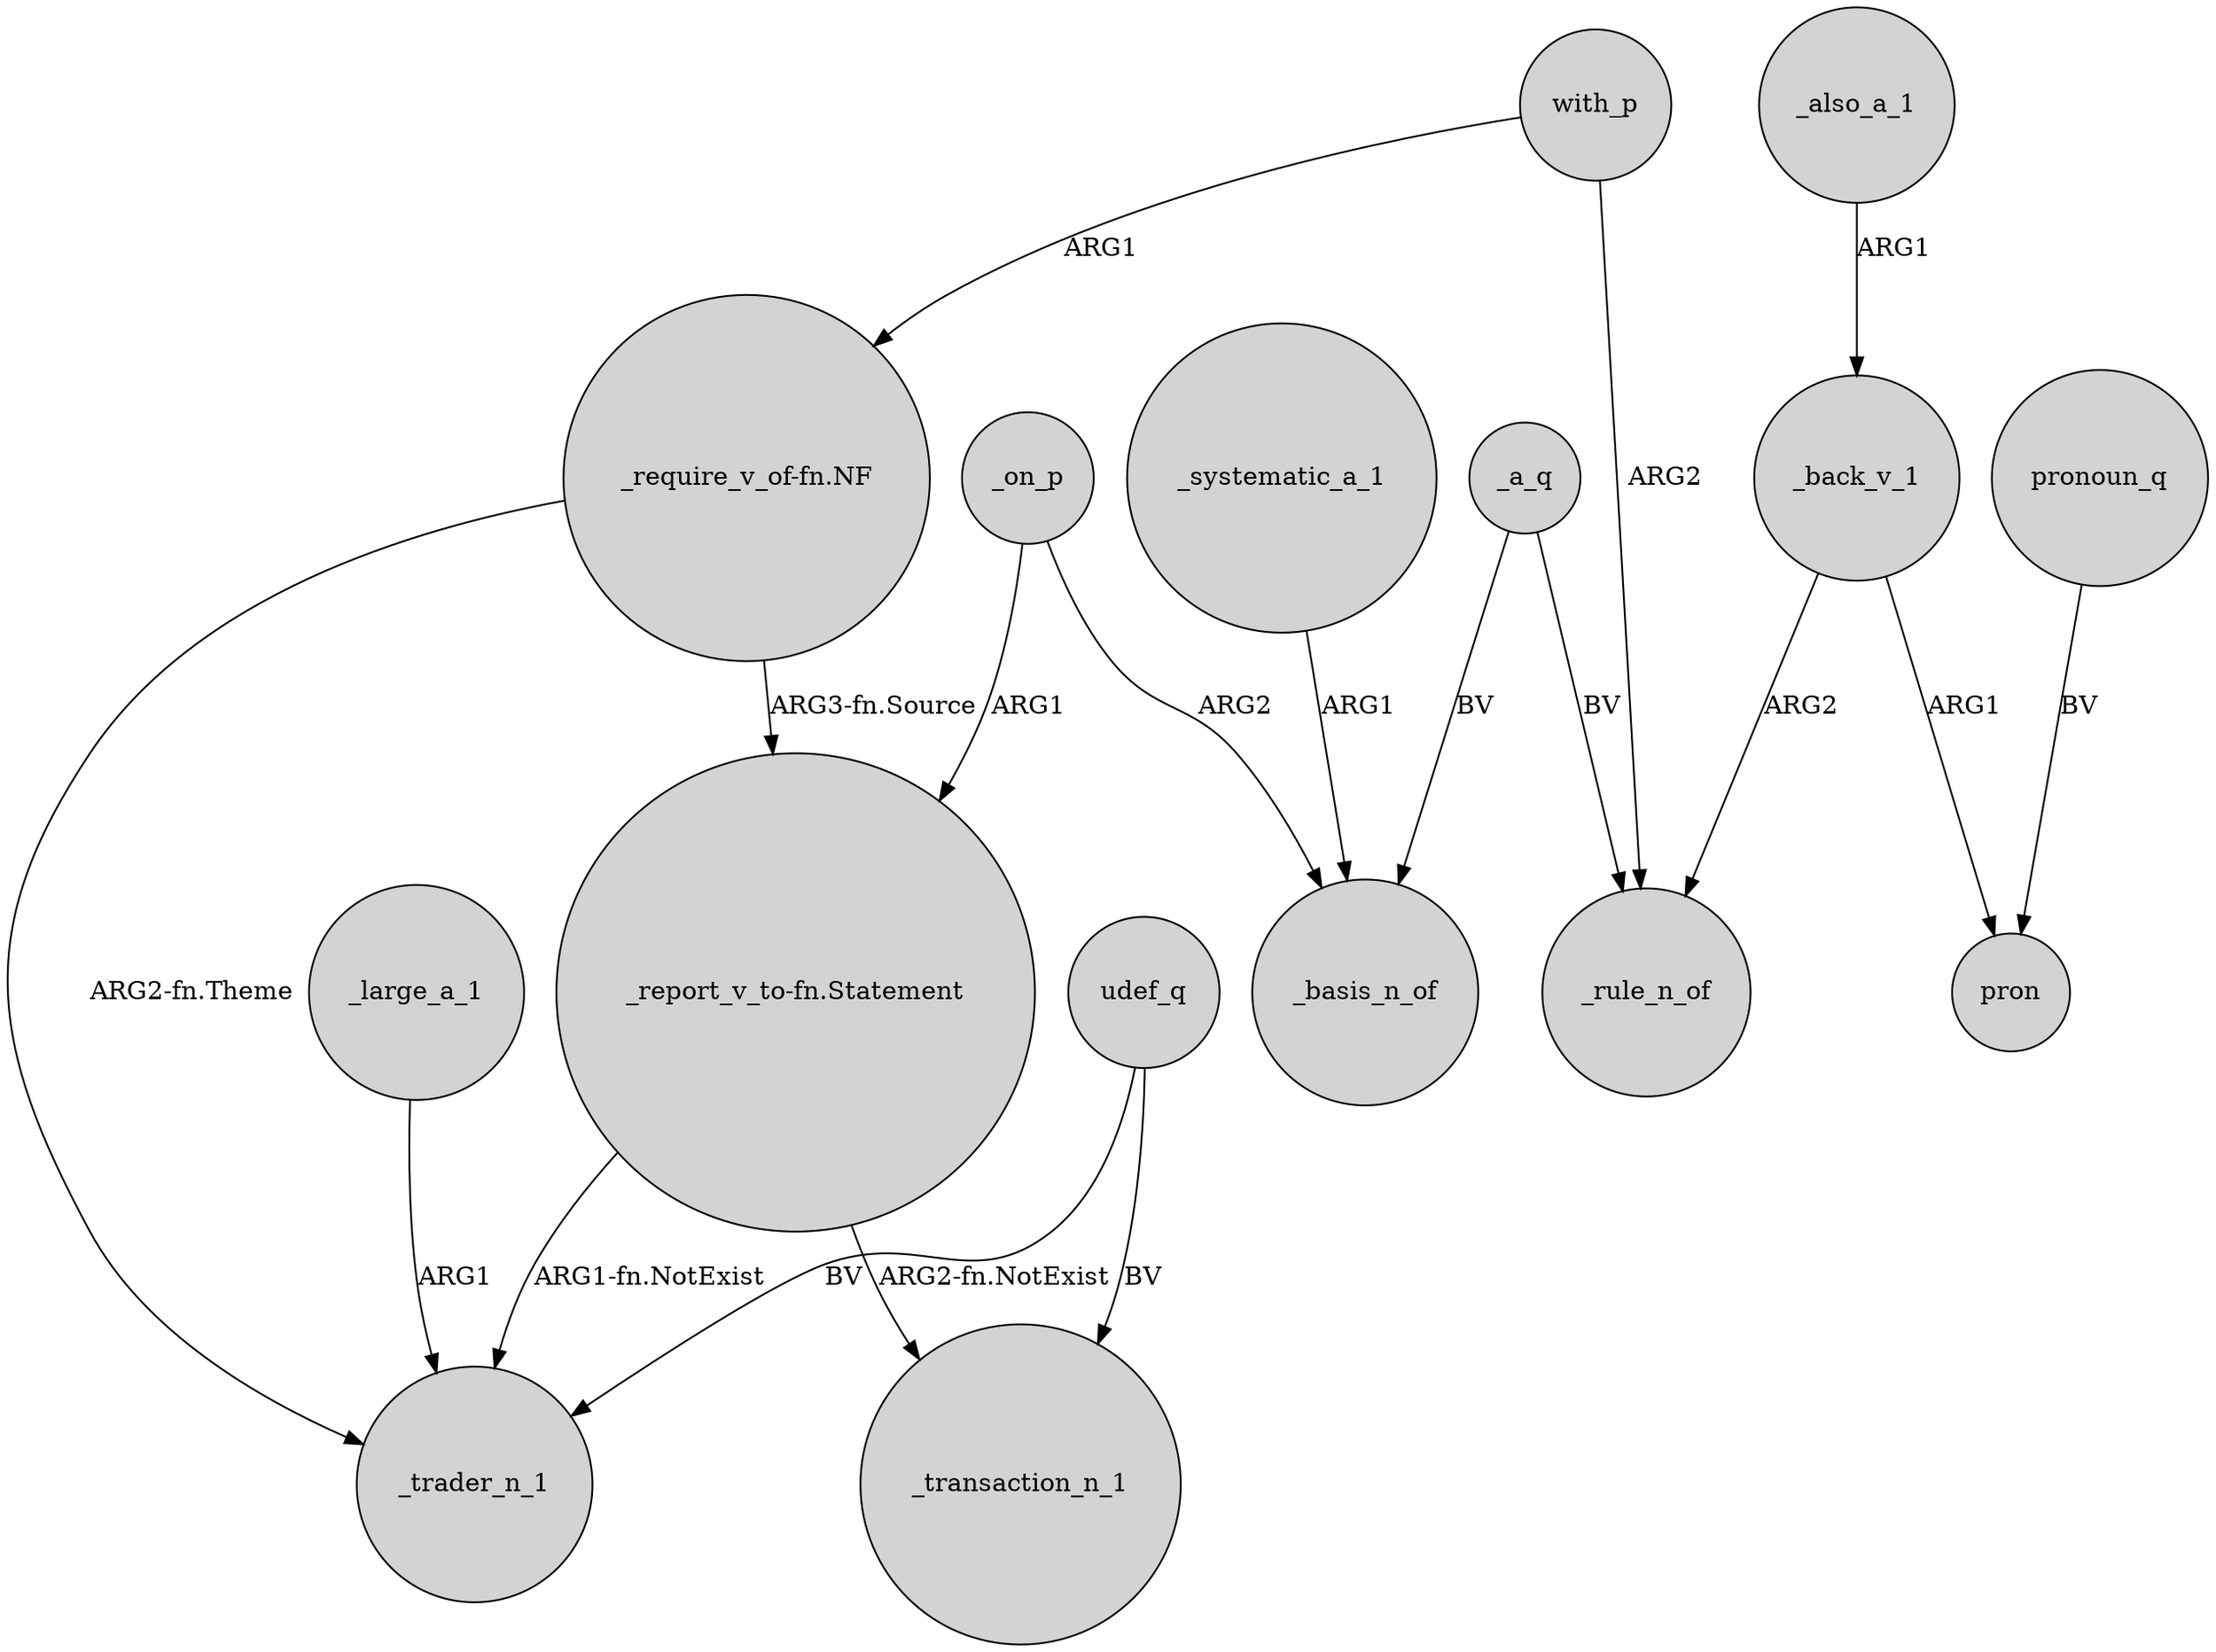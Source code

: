 digraph {
	node [shape=circle style=filled]
	_back_v_1 -> _rule_n_of [label=ARG2]
	_on_p -> "_report_v_to-fn.Statement" [label=ARG1]
	_large_a_1 -> _trader_n_1 [label=ARG1]
	with_p -> _rule_n_of [label=ARG2]
	_on_p -> _basis_n_of [label=ARG2]
	with_p -> "_require_v_of-fn.NF" [label=ARG1]
	_back_v_1 -> pron [label=ARG1]
	_systematic_a_1 -> _basis_n_of [label=ARG1]
	"_report_v_to-fn.Statement" -> _transaction_n_1 [label="ARG2-fn.NotExist"]
	"_require_v_of-fn.NF" -> _trader_n_1 [label="ARG2-fn.Theme"]
	"_report_v_to-fn.Statement" -> _trader_n_1 [label="ARG1-fn.NotExist"]
	udef_q -> _trader_n_1 [label=BV]
	udef_q -> _transaction_n_1 [label=BV]
	_a_q -> _basis_n_of [label=BV]
	"_require_v_of-fn.NF" -> "_report_v_to-fn.Statement" [label="ARG3-fn.Source"]
	_a_q -> _rule_n_of [label=BV]
	_also_a_1 -> _back_v_1 [label=ARG1]
	pronoun_q -> pron [label=BV]
}
